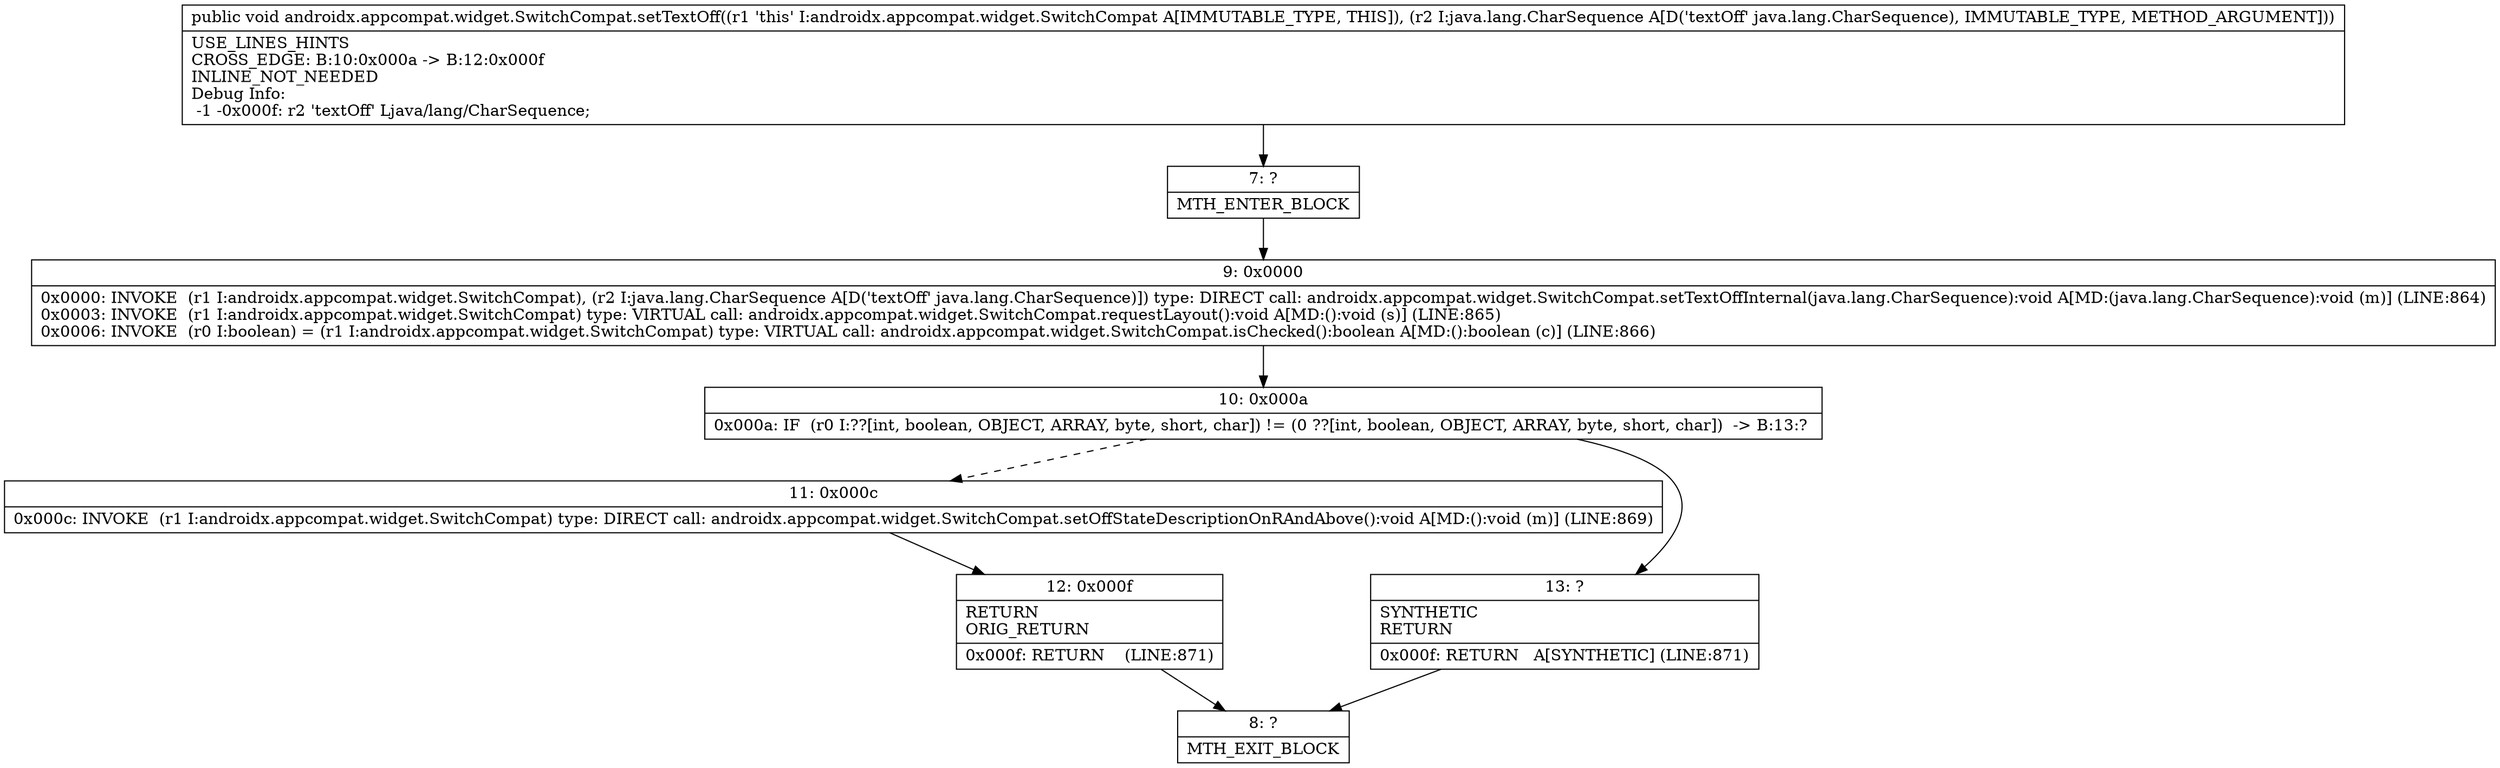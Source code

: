 digraph "CFG forandroidx.appcompat.widget.SwitchCompat.setTextOff(Ljava\/lang\/CharSequence;)V" {
Node_7 [shape=record,label="{7\:\ ?|MTH_ENTER_BLOCK\l}"];
Node_9 [shape=record,label="{9\:\ 0x0000|0x0000: INVOKE  (r1 I:androidx.appcompat.widget.SwitchCompat), (r2 I:java.lang.CharSequence A[D('textOff' java.lang.CharSequence)]) type: DIRECT call: androidx.appcompat.widget.SwitchCompat.setTextOffInternal(java.lang.CharSequence):void A[MD:(java.lang.CharSequence):void (m)] (LINE:864)\l0x0003: INVOKE  (r1 I:androidx.appcompat.widget.SwitchCompat) type: VIRTUAL call: androidx.appcompat.widget.SwitchCompat.requestLayout():void A[MD:():void (s)] (LINE:865)\l0x0006: INVOKE  (r0 I:boolean) = (r1 I:androidx.appcompat.widget.SwitchCompat) type: VIRTUAL call: androidx.appcompat.widget.SwitchCompat.isChecked():boolean A[MD:():boolean (c)] (LINE:866)\l}"];
Node_10 [shape=record,label="{10\:\ 0x000a|0x000a: IF  (r0 I:??[int, boolean, OBJECT, ARRAY, byte, short, char]) != (0 ??[int, boolean, OBJECT, ARRAY, byte, short, char])  \-\> B:13:? \l}"];
Node_11 [shape=record,label="{11\:\ 0x000c|0x000c: INVOKE  (r1 I:androidx.appcompat.widget.SwitchCompat) type: DIRECT call: androidx.appcompat.widget.SwitchCompat.setOffStateDescriptionOnRAndAbove():void A[MD:():void (m)] (LINE:869)\l}"];
Node_12 [shape=record,label="{12\:\ 0x000f|RETURN\lORIG_RETURN\l|0x000f: RETURN    (LINE:871)\l}"];
Node_8 [shape=record,label="{8\:\ ?|MTH_EXIT_BLOCK\l}"];
Node_13 [shape=record,label="{13\:\ ?|SYNTHETIC\lRETURN\l|0x000f: RETURN   A[SYNTHETIC] (LINE:871)\l}"];
MethodNode[shape=record,label="{public void androidx.appcompat.widget.SwitchCompat.setTextOff((r1 'this' I:androidx.appcompat.widget.SwitchCompat A[IMMUTABLE_TYPE, THIS]), (r2 I:java.lang.CharSequence A[D('textOff' java.lang.CharSequence), IMMUTABLE_TYPE, METHOD_ARGUMENT]))  | USE_LINES_HINTS\lCROSS_EDGE: B:10:0x000a \-\> B:12:0x000f\lINLINE_NOT_NEEDED\lDebug Info:\l  \-1 \-0x000f: r2 'textOff' Ljava\/lang\/CharSequence;\l}"];
MethodNode -> Node_7;Node_7 -> Node_9;
Node_9 -> Node_10;
Node_10 -> Node_11[style=dashed];
Node_10 -> Node_13;
Node_11 -> Node_12;
Node_12 -> Node_8;
Node_13 -> Node_8;
}

